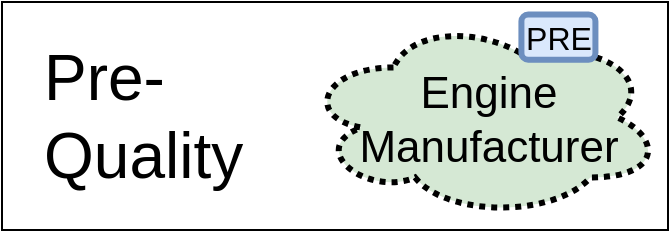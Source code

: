 <mxfile version="14.1.8" type="device" pages="16"><diagram name="iRL-manu-ent-1-qual-pre" id="lrQCM1Hvvk60PSm_WDTy"><mxGraphModel dx="4578" dy="3978" grid="1" gridSize="10" guides="1" tooltips="1" connect="1" arrows="1" fold="1" page="1" pageScale="1" pageWidth="850" pageHeight="1100" math="0" shadow="0"><root><mxCell id="0"/><mxCell id="1" parent="0"/><mxCell id="g5Hd2v3Ie6LRotBXEJoD-1" value="&lt;font style=&quot;font-size: 32px&quot;&gt;Pre-&lt;br&gt;Quality&lt;br&gt;&lt;/font&gt;" style="rounded=0;whiteSpace=wrap;html=1;align=left;fontSize=12;spacingLeft=19;" parent="1" vertex="1"><mxGeometry x="-3141" y="-3080" width="333" height="114" as="geometry"/></mxCell><mxCell id="g5Hd2v3Ie6LRotBXEJoD-2" value="Engine Manufacturer" style="ellipse;shape=cloud;whiteSpace=wrap;html=1;fillColor=#d5e8d4;strokeWidth=3;fontSize=22;dashed=1;dashPattern=1 1;spacingTop=3;spacingLeft=6;" parent="1" vertex="1"><mxGeometry x="-2990" y="-3072.26" width="179" height="100" as="geometry"/></mxCell><mxCell id="g5Hd2v3Ie6LRotBXEJoD-3" value="PRE" style="rounded=1;whiteSpace=wrap;html=1;fillColor=#dae8fc;strokeColor=#6c8ebf;strokeWidth=3;spacing=0;spacingTop=1;fontSize=16;" parent="1" vertex="1"><mxGeometry x="-2881.29" y="-3073.73" width="37" height="22.58" as="geometry"/></mxCell></root></mxGraphModel></diagram><diagram id="jRgEcZpF6pAmbIoYRc1D" name="iRL-manu-ent-2-qual-pre"><mxGraphModel dx="4578" dy="3978" grid="1" gridSize="10" guides="1" tooltips="1" connect="1" arrows="1" fold="1" page="1" pageScale="1" pageWidth="850" pageHeight="1100" math="0" shadow="0"><root><mxCell id="0"/><mxCell id="1" parent="0"/><mxCell id="I3syWjYoq1s-UbCFl5wd-1" value="&lt;span style=&quot;font-size: 32px&quot;&gt;Pre-&lt;br&gt;&lt;/span&gt;&lt;span style=&quot;font-size: 32px&quot;&gt;Quality&lt;/span&gt;" style="rounded=0;whiteSpace=wrap;html=1;align=left;fontSize=12;spacingLeft=19;" parent="1" vertex="1"><mxGeometry x="-3141" y="-3080" width="333" height="114" as="geometry"/></mxCell><mxCell id="I3syWjYoq1s-UbCFl5wd-2" value="Have Order Fulfilled" style="ellipse;shape=cloud;whiteSpace=wrap;html=1;fillColor=#d5e8d4;strokeWidth=3;fontSize=25;dashed=1;dashPattern=1 1;spacingTop=3;spacingLeft=6;" parent="1" vertex="1"><mxGeometry x="-2976.37" y="-3072.26" width="165.37" height="100" as="geometry"/></mxCell><mxCell id="I3syWjYoq1s-UbCFl5wd-3" value="PRE" style="rounded=1;whiteSpace=wrap;html=1;fillColor=#dae8fc;strokeColor=#6c8ebf;strokeWidth=3;spacing=0;spacingTop=1;fontSize=16;" parent="1" vertex="1"><mxGeometry x="-2881.29" y="-3073.73" width="37" height="22.58" as="geometry"/></mxCell></root></mxGraphModel></diagram><diagram id="zBmDgi2XzJmhAONFBeY-" name="iRL-manu-ent-3-qual-pre"><mxGraphModel dx="4578" dy="3978" grid="1" gridSize="10" guides="1" tooltips="1" connect="1" arrows="1" fold="1" page="1" pageScale="1" pageWidth="850" pageHeight="1100" math="0" shadow="0"><root><mxCell id="0"/><mxCell id="1" parent="0"/><mxCell id="761IrLgYtRvVWB0lchtt-1" value="&lt;span style=&quot;font-size: 32px&quot;&gt;Pre-&lt;br&gt;&lt;/span&gt;&lt;span style=&quot;font-size: 32px&quot;&gt;Quality&lt;/span&gt;" style="rounded=0;whiteSpace=wrap;html=1;align=left;fontSize=12;spacingLeft=19;" parent="1" vertex="1"><mxGeometry x="-3141" y="-3080" width="333" height="114" as="geometry"/></mxCell><mxCell id="761IrLgYtRvVWB0lchtt-2" value="Acquire&lt;br&gt;Parts" style="ellipse;shape=cloud;whiteSpace=wrap;html=1;fillColor=#d5e8d4;strokeWidth=3;fontSize=25;dashed=1;dashPattern=1 1;spacingTop=3;spacingLeft=6;" parent="1" vertex="1"><mxGeometry x="-2976.37" y="-3072.26" width="165.37" height="100" as="geometry"/></mxCell><mxCell id="761IrLgYtRvVWB0lchtt-3" value="PRE" style="rounded=1;whiteSpace=wrap;html=1;fillColor=#dae8fc;strokeColor=#6c8ebf;strokeWidth=3;spacing=0;spacingTop=1;fontSize=16;" parent="1" vertex="1"><mxGeometry x="-2881.29" y="-3073.73" width="37" height="22.58" as="geometry"/></mxCell></root></mxGraphModel></diagram><diagram id="1IxjrtlEPSZ1EHy36e9s" name="iRL-manu-ent-4-qual-pre"><mxGraphModel dx="4578" dy="3978" grid="1" gridSize="10" guides="1" tooltips="1" connect="1" arrows="1" fold="1" page="1" pageScale="1" pageWidth="850" pageHeight="1100" math="0" shadow="0"><root><mxCell id="0"/><mxCell id="1" parent="0"/><mxCell id="NtpCEMAwIqCrUUdZFaZH-1" value="&lt;span style=&quot;font-size: 32px&quot;&gt;Pre-&lt;br&gt;&lt;/span&gt;&lt;span style=&quot;font-size: 32px&quot;&gt;Quality&lt;/span&gt;" style="rounded=0;whiteSpace=wrap;html=1;align=left;fontSize=12;spacingLeft=19;" parent="1" vertex="1"><mxGeometry x="-3141" y="-3080" width="333" height="114" as="geometry"/></mxCell><mxCell id="NtpCEMAwIqCrUUdZFaZH-2" value="Have Engine Assembled" style="ellipse;shape=cloud;whiteSpace=wrap;html=1;fillColor=#d5e8d4;strokeWidth=3;fontSize=23;dashed=1;dashPattern=1 1;spacingTop=3;spacingLeft=6;" parent="1" vertex="1"><mxGeometry x="-2976.37" y="-3072.26" width="165.37" height="100" as="geometry"/></mxCell><mxCell id="NtpCEMAwIqCrUUdZFaZH-3" value="PRE" style="rounded=1;whiteSpace=wrap;html=1;fillColor=#dae8fc;strokeColor=#6c8ebf;strokeWidth=3;spacing=0;spacingTop=1;fontSize=16;" parent="1" vertex="1"><mxGeometry x="-2881.29" y="-3073.73" width="37" height="22.58" as="geometry"/></mxCell></root></mxGraphModel></diagram><diagram id="mF4jjamFUtdUcgxOceSQ" name="iRL-manu-ent-5-qual-pre"><mxGraphModel dx="4578" dy="3978" grid="1" gridSize="10" guides="1" tooltips="1" connect="1" arrows="1" fold="1" page="1" pageScale="1" pageWidth="850" pageHeight="1100" math="0" shadow="0"><root><mxCell id="0"/><mxCell id="1" parent="0"/><mxCell id="OYXicwAdGRIC5kWvz_h0-1" value="&lt;span style=&quot;font-size: 32px&quot;&gt;Pre-&lt;br&gt;&lt;/span&gt;&lt;span style=&quot;font-size: 32px&quot;&gt;Quality&lt;/span&gt;" style="rounded=0;whiteSpace=wrap;html=1;align=left;fontSize=12;spacingLeft=19;" parent="1" vertex="1"><mxGeometry x="-3141" y="-3080" width="333" height="114" as="geometry"/></mxCell><mxCell id="OYXicwAdGRIC5kWvz_h0-2" value="Assemble Engine in &lt;br&gt;House" style="ellipse;shape=cloud;whiteSpace=wrap;html=1;fillColor=#d5e8d4;strokeWidth=3;fontSize=23;dashed=1;dashPattern=1 1;spacingTop=3;spacingLeft=6;" parent="1" vertex="1"><mxGeometry x="-2990" y="-3072.26" width="179" height="100" as="geometry"/></mxCell><mxCell id="OYXicwAdGRIC5kWvz_h0-3" value="PRE" style="rounded=1;whiteSpace=wrap;html=1;fillColor=#dae8fc;strokeColor=#6c8ebf;strokeWidth=3;spacing=0;spacingTop=1;fontSize=16;" parent="1" vertex="1"><mxGeometry x="-2881.29" y="-3073.73" width="37" height="22.58" as="geometry"/></mxCell></root></mxGraphModel></diagram><diagram id="vYKbGq_c37cxqWt-kweQ" name="iRL-manu-ent-6-qual-pre"><mxGraphModel dx="4578" dy="3978" grid="1" gridSize="10" guides="1" tooltips="1" connect="1" arrows="1" fold="1" page="1" pageScale="1" pageWidth="850" pageHeight="1100" math="0" shadow="0"><root><mxCell id="0"/><mxCell id="1" parent="0"/><mxCell id="O4DqiR2TGs2n5FSphBYU-1" value="&lt;span style=&quot;font-size: 32px&quot;&gt;Pre-&lt;br&gt;&lt;/span&gt;&lt;span style=&quot;font-size: 32px&quot;&gt;Quality&lt;/span&gt;" style="rounded=0;whiteSpace=wrap;html=1;align=left;fontSize=12;spacingLeft=19;" parent="1" vertex="1"><mxGeometry x="-3141" y="-3080" width="333" height="114" as="geometry"/></mxCell><mxCell id="O4DqiR2TGs2n5FSphBYU-2" value="Outsource Assembly" style="ellipse;shape=cloud;whiteSpace=wrap;html=1;fillColor=#d5e8d4;strokeWidth=3;fontSize=25;dashed=1;dashPattern=1 1;spacingTop=3;spacingLeft=6;" parent="1" vertex="1"><mxGeometry x="-2976.37" y="-3072.26" width="165.37" height="100" as="geometry"/></mxCell><mxCell id="O4DqiR2TGs2n5FSphBYU-3" value="PRE" style="rounded=1;whiteSpace=wrap;html=1;fillColor=#dae8fc;strokeColor=#6c8ebf;strokeWidth=3;spacing=0;spacingTop=1;fontSize=16;" parent="1" vertex="1"><mxGeometry x="-2881.29" y="-3073.73" width="37" height="22.58" as="geometry"/></mxCell></root></mxGraphModel></diagram><diagram id="Au_eIEvgqQtElC9Wct7o" name="iRL-manu-ent-7-qual-pre"><mxGraphModel dx="4578" dy="3978" grid="1" gridSize="10" guides="1" tooltips="1" connect="1" arrows="1" fold="1" page="1" pageScale="1" pageWidth="850" pageHeight="1100" math="0" shadow="0"><root><mxCell id="0"/><mxCell id="1" parent="0"/><mxCell id="2n2lkIucn3PCyY-ehGDb-1" value="&lt;span style=&quot;font-size: 32px&quot;&gt;Pre-&lt;br&gt;&lt;/span&gt;&lt;span style=&quot;font-size: 32px&quot;&gt;Quality&lt;/span&gt;" style="rounded=0;whiteSpace=wrap;html=1;align=left;fontSize=12;spacingLeft=19;" parent="1" vertex="1"><mxGeometry x="-3141" y="-3080" width="333" height="114" as="geometry"/></mxCell><mxCell id="2n2lkIucn3PCyY-ehGDb-2" value="Parts&lt;br style=&quot;font-size: 21px&quot;&gt;Acquired in&lt;br&gt;Time" style="ellipse;shape=cloud;whiteSpace=wrap;html=1;fillColor=#d5e8d4;strokeWidth=3;fontSize=21;dashed=1;dashPattern=1 1;spacingTop=3;spacingLeft=6;" parent="1" vertex="1"><mxGeometry x="-2976.37" y="-3072.26" width="165.37" height="100" as="geometry"/></mxCell><mxCell id="2n2lkIucn3PCyY-ehGDb-3" value="PRE" style="rounded=1;whiteSpace=wrap;html=1;fillColor=#dae8fc;strokeColor=#6c8ebf;strokeWidth=3;spacing=0;spacingTop=1;fontSize=16;" parent="1" vertex="1"><mxGeometry x="-2881.29" y="-3073.73" width="37" height="22.58" as="geometry"/></mxCell></root></mxGraphModel></diagram><diagram id="4KhcXFip8CfWlh6ND8Yw" name="iRL-manu-ent-8-qual-pre"><mxGraphModel dx="4578" dy="3978" grid="1" gridSize="10" guides="1" tooltips="1" connect="1" arrows="1" fold="1" page="1" pageScale="1" pageWidth="850" pageHeight="1100" math="0" shadow="0"><root><mxCell id="0"/><mxCell id="1" parent="0"/><mxCell id="5SQnaP1YNbZlhF9Mh_A0-1" value="&lt;span style=&quot;font-size: 32px&quot;&gt;Pre-&lt;br&gt;&lt;/span&gt;&lt;span style=&quot;font-size: 32px&quot;&gt;Quality&lt;/span&gt;" style="rounded=0;whiteSpace=wrap;html=1;align=left;fontSize=12;spacingLeft=19;" parent="1" vertex="1"><mxGeometry x="-3141" y="-3080" width="333" height="114" as="geometry"/></mxCell><mxCell id="5SQnaP1YNbZlhF9Mh_A0-2" value="Parts&lt;br&gt;Acquired &lt;br style=&quot;font-size: 22px&quot;&gt;Late" style="ellipse;shape=cloud;whiteSpace=wrap;html=1;fillColor=#d5e8d4;strokeWidth=3;fontSize=22;dashed=1;dashPattern=1 1;spacingTop=3;spacingLeft=6;" parent="1" vertex="1"><mxGeometry x="-2976.37" y="-3072.26" width="165.37" height="100" as="geometry"/></mxCell><mxCell id="5SQnaP1YNbZlhF9Mh_A0-3" value="PRE" style="rounded=1;whiteSpace=wrap;html=1;fillColor=#dae8fc;strokeColor=#6c8ebf;strokeWidth=3;spacing=0;spacingTop=1;fontSize=16;" parent="1" vertex="1"><mxGeometry x="-2881.29" y="-3073.73" width="37" height="22.58" as="geometry"/></mxCell></root></mxGraphModel></diagram><diagram id="FeQZBwoRJbgXJpnwxUOL" name="iRL-manu-ent-9-qual-pre"><mxGraphModel dx="4578" dy="3978" grid="1" gridSize="10" guides="1" tooltips="1" connect="1" arrows="1" fold="1" page="1" pageScale="1" pageWidth="850" pageHeight="1100" math="0" shadow="0"><root><mxCell id="0"/><mxCell id="1" parent="0"/><mxCell id="xsr1Yxb8ztke988KuUA9-1" value="&lt;span style=&quot;font-size: 32px&quot;&gt;Pre-&lt;br&gt;&lt;/span&gt;&lt;span style=&quot;font-size: 32px&quot;&gt;Quality&lt;/span&gt;" style="rounded=0;whiteSpace=wrap;html=1;align=left;fontSize=12;spacingLeft=19;" parent="1" vertex="1"><mxGeometry x="-3141" y="-3080" width="333" height="114" as="geometry"/></mxCell><mxCell id="xsr1Yxb8ztke988KuUA9-2" value="Parts Never Acquired" style="ellipse;shape=cloud;whiteSpace=wrap;html=1;fillColor=#d5e8d4;strokeWidth=3;fontSize=23;dashed=1;dashPattern=1 1;spacingTop=3;spacingLeft=6;" parent="1" vertex="1"><mxGeometry x="-2976.37" y="-3072.26" width="165.37" height="100" as="geometry"/></mxCell><mxCell id="xsr1Yxb8ztke988KuUA9-3" value="PRE" style="rounded=1;whiteSpace=wrap;html=1;fillColor=#dae8fc;strokeColor=#6c8ebf;strokeWidth=3;spacing=0;spacingTop=1;fontSize=16;" parent="1" vertex="1"><mxGeometry x="-2881.29" y="-3073.73" width="37" height="22.58" as="geometry"/></mxCell></root></mxGraphModel></diagram><diagram id="P1F7y5oBeZOF15YZMAfe" name="iRL-manu-ent-10-qual-pre"><mxGraphModel dx="4578" dy="3978" grid="1" gridSize="10" guides="1" tooltips="1" connect="1" arrows="1" fold="1" page="1" pageScale="1" pageWidth="850" pageHeight="1100" math="0" shadow="0"><root><mxCell id="0"/><mxCell id="1" parent="0"/><mxCell id="__EfEoWGJQNgCjYYxiuT-1" value="&lt;span style=&quot;font-size: 32px&quot;&gt;Pre-&lt;br&gt;&lt;/span&gt;&lt;span style=&quot;font-size: 32px&quot;&gt;Quality&lt;/span&gt;" style="rounded=0;whiteSpace=wrap;html=1;align=left;fontSize=12;spacingLeft=9;" parent="1" vertex="1"><mxGeometry x="-3141" y="-3080" width="333" height="114" as="geometry"/></mxCell><mxCell id="__EfEoWGJQNgCjYYxiuT-2" value="Order is Cancelled" style="ellipse;shape=cloud;whiteSpace=wrap;html=1;fillColor=#d5e8d4;strokeWidth=3;fontSize=25;dashed=1;dashPattern=1 1;spacingTop=3;spacingLeft=6;" parent="1" vertex="1"><mxGeometry x="-3000" y="-3072.26" width="189" height="100" as="geometry"/></mxCell><mxCell id="__EfEoWGJQNgCjYYxiuT-3" value="PRE" style="rounded=1;whiteSpace=wrap;html=1;fillColor=#dae8fc;strokeColor=#6c8ebf;strokeWidth=3;spacing=0;spacingTop=1;fontSize=16;" parent="1" vertex="1"><mxGeometry x="-2881.29" y="-3073.73" width="37" height="22.58" as="geometry"/></mxCell></root></mxGraphModel></diagram><diagram id="Xo7n9-qTVo7QPiPUUxzN" name="iRL-manu-ent-11-qual-pre"><mxGraphModel dx="4578" dy="3978" grid="1" gridSize="10" guides="1" tooltips="1" connect="1" arrows="1" fold="1" page="1" pageScale="1" pageWidth="850" pageHeight="1100" math="0" shadow="0"><root><mxCell id="0"/><mxCell id="1" parent="0"/><mxCell id="0QE7Tuba71I4ppz35agY-1" value="&lt;span style=&quot;font-size: 32px&quot;&gt;Pre-&lt;br&gt;&lt;/span&gt;&lt;span style=&quot;font-size: 32px&quot;&gt;Quality&lt;/span&gt;" style="rounded=0;whiteSpace=wrap;html=1;align=left;fontSize=12;spacingLeft=19;" parent="1" vertex="1"><mxGeometry x="-3141" y="-3080" width="333" height="114" as="geometry"/></mxCell><mxCell id="0QE7Tuba71I4ppz35agY-2" value="Penalty Is Issued" style="ellipse;shape=cloud;whiteSpace=wrap;html=1;fillColor=#d5e8d4;strokeWidth=3;fontSize=25;dashed=1;dashPattern=1 1;spacingTop=3;spacingLeft=6;" parent="1" vertex="1"><mxGeometry x="-2976.37" y="-3072.26" width="165.37" height="100" as="geometry"/></mxCell><mxCell id="0QE7Tuba71I4ppz35agY-3" value="PRE" style="rounded=1;whiteSpace=wrap;html=1;fillColor=#dae8fc;strokeColor=#6c8ebf;strokeWidth=3;spacing=0;spacingTop=1;fontSize=16;" parent="1" vertex="1"><mxGeometry x="-2881.29" y="-3073.73" width="37" height="22.58" as="geometry"/></mxCell></root></mxGraphModel></diagram><diagram id="enEovX3N7CVmyAMt918q" name="iRL-manu-ent-12-qual-pre"><mxGraphModel dx="4578" dy="3978" grid="1" gridSize="10" guides="1" tooltips="1" connect="1" arrows="1" fold="1" page="1" pageScale="1" pageWidth="850" pageHeight="1100" math="0" shadow="0"><root><mxCell id="0"/><mxCell id="1" parent="0"/><mxCell id="1QzGLjHNmFrcBj1-VQ0T-1" value="&lt;span style=&quot;font-size: 32px&quot;&gt;Pre-&lt;br&gt;&lt;/span&gt;&lt;span style=&quot;font-size: 32px&quot;&gt;Quality&lt;/span&gt;" style="rounded=0;whiteSpace=wrap;html=1;align=left;fontSize=12;spacingLeft=19;" parent="1" vertex="1"><mxGeometry x="-3141" y="-3080" width="333" height="114" as="geometry"/></mxCell><mxCell id="1QzGLjHNmFrcBj1-VQ0T-2" value="Previous Order was Cancelled" style="ellipse;shape=cloud;whiteSpace=wrap;html=1;fillColor=#d5e8d4;strokeWidth=3;fontSize=19;dashed=1;dashPattern=1 1;spacingTop=3;spacingLeft=6;" parent="1" vertex="1"><mxGeometry x="-2976.37" y="-3072.26" width="165.37" height="100" as="geometry"/></mxCell><mxCell id="1QzGLjHNmFrcBj1-VQ0T-3" value="PRE" style="rounded=1;whiteSpace=wrap;html=1;fillColor=#dae8fc;strokeColor=#6c8ebf;strokeWidth=3;spacing=0;spacingTop=1;fontSize=16;" parent="1" vertex="1"><mxGeometry x="-2881.29" y="-3073.73" width="37" height="22.58" as="geometry"/></mxCell></root></mxGraphModel></diagram><diagram name="iRL-manu-ent-13-qual-pre" id="P5TjuPJcCvfCDk246iFM"><mxGraphModel dx="4578" dy="3978" grid="1" gridSize="10" guides="1" tooltips="1" connect="1" arrows="1" fold="1" page="1" pageScale="1" pageWidth="850" pageHeight="1100" math="0" shadow="0"><root><mxCell id="KZR2G05XeIorMjJvlH5d-0"/><mxCell id="KZR2G05XeIorMjJvlH5d-1" parent="KZR2G05XeIorMjJvlH5d-0"/><mxCell id="innk9Bv-BFT2FKGsmqAB-0" value="&lt;span style=&quot;font-size: 32px&quot;&gt;Pre-&lt;br&gt;&lt;/span&gt;&lt;span style=&quot;font-size: 32px&quot;&gt;Quality&lt;/span&gt;" style="rounded=0;whiteSpace=wrap;html=1;align=left;fontSize=12;spacingLeft=12;" parent="KZR2G05XeIorMjJvlH5d-1" vertex="1"><mxGeometry x="-3141" y="-3080" width="333" height="114" as="geometry"/></mxCell><mxCell id="innk9Bv-BFT2FKGsmqAB-1" value="Reputation" style="ellipse;shape=cloud;whiteSpace=wrap;html=1;fillColor=#d5e8d4;strokeWidth=3;fontSize=25;dashed=1;dashPattern=1 1;spacingTop=3;spacingLeft=6;" parent="KZR2G05XeIorMjJvlH5d-1" vertex="1"><mxGeometry x="-3000" y="-3072.26" width="189" height="100" as="geometry"/></mxCell><mxCell id="innk9Bv-BFT2FKGsmqAB-2" value="PRE" style="rounded=1;whiteSpace=wrap;html=1;fillColor=#dae8fc;strokeColor=#6c8ebf;strokeWidth=3;spacing=0;spacingTop=1;fontSize=16;" parent="KZR2G05XeIorMjJvlH5d-1" vertex="1"><mxGeometry x="-2881.29" y="-3073.73" width="37" height="22.58" as="geometry"/></mxCell></root></mxGraphModel></diagram><diagram id="KmZoFBOVh3dv930wX-Ls" name="iRL-manu-ent-14-qual-pre"><mxGraphModel dx="4578" dy="3978" grid="1" gridSize="10" guides="1" tooltips="1" connect="1" arrows="1" fold="1" page="1" pageScale="1" pageWidth="850" pageHeight="1100" math="0" shadow="0"><root><mxCell id="0"/><mxCell id="1" parent="0"/><mxCell id="L5OK1nTPHZxfNs0KFEj1-1" value="&lt;span style=&quot;font-size: 32px&quot;&gt;Pre-&lt;br&gt;&lt;/span&gt;&lt;span style=&quot;font-size: 32px&quot;&gt;Quality&lt;/span&gt;" style="rounded=0;whiteSpace=wrap;html=1;align=left;fontSize=12;spacingLeft=4;" parent="1" vertex="1"><mxGeometry x="-3141" y="-3080" width="333" height="114" as="geometry"/></mxCell><mxCell id="L5OK1nTPHZxfNs0KFEj1-2" value="Reputation (previous status)" style="ellipse;shape=cloud;whiteSpace=wrap;html=1;fillColor=#d5e8d4;strokeWidth=3;fontSize=25;dashed=1;dashPattern=1 1;spacingTop=3;spacingLeft=6;" parent="1" vertex="1"><mxGeometry x="-3010" y="-3085" width="210" height="117.74" as="geometry"/></mxCell><mxCell id="L5OK1nTPHZxfNs0KFEj1-3" value="PRE" style="rounded=1;whiteSpace=wrap;html=1;fillColor=#dae8fc;strokeColor=#6c8ebf;strokeWidth=3;spacing=0;spacingTop=1;fontSize=16;" parent="1" vertex="1"><mxGeometry x="-2849" y="-3077" width="37" height="22.58" as="geometry"/></mxCell></root></mxGraphModel></diagram><diagram id="z-f1oRtxQ2DnVCABTJv9" name="iRL-manu-ent-15-qual-pre"><mxGraphModel dx="4578" dy="3978" grid="1" gridSize="10" guides="1" tooltips="1" connect="1" arrows="1" fold="1" page="1" pageScale="1" pageWidth="850" pageHeight="1100" math="0" shadow="0"><root><mxCell id="9xhtTEjWszLWZhlTWW6D-0"/><mxCell id="9xhtTEjWszLWZhlTWW6D-1" parent="9xhtTEjWszLWZhlTWW6D-0"/><mxCell id="UeN3r4nEyCo1x6lsllKd-0" value="&lt;span style=&quot;font-size: 32px&quot;&gt;Pre-&lt;br&gt;&lt;/span&gt;&lt;span style=&quot;font-size: 32px&quot;&gt;Quality&lt;/span&gt;" style="rounded=0;whiteSpace=wrap;html=1;align=left;fontSize=12;spacingLeft=4;" vertex="1" parent="9xhtTEjWszLWZhlTWW6D-1"><mxGeometry x="-3141" y="-3080" width="333" height="114" as="geometry"/></mxCell><mxCell id="UeN3r4nEyCo1x6lsllKd-1" value="Good Quality Construction" style="ellipse;shape=cloud;whiteSpace=wrap;html=1;fillColor=#d5e8d4;strokeWidth=3;fontSize=25;dashed=1;dashPattern=1 1;spacingTop=3;spacingLeft=6;" vertex="1" parent="9xhtTEjWszLWZhlTWW6D-1"><mxGeometry x="-3010" y="-3085" width="210" height="117.74" as="geometry"/></mxCell><mxCell id="UeN3r4nEyCo1x6lsllKd-2" value="PRE" style="rounded=1;whiteSpace=wrap;html=1;fillColor=#dae8fc;strokeColor=#6c8ebf;strokeWidth=3;spacing=0;spacingTop=1;fontSize=16;" vertex="1" parent="9xhtTEjWszLWZhlTWW6D-1"><mxGeometry x="-2849" y="-3077" width="37" height="22.58" as="geometry"/></mxCell></root></mxGraphModel></diagram><diagram id="bUHgqxcHSIOVtysn8dwv" name="iRL-manu-ent-15-qual-pre"><mxGraphModel dx="4578" dy="3978" grid="1" gridSize="10" guides="1" tooltips="1" connect="1" arrows="1" fold="1" page="1" pageScale="1" pageWidth="850" pageHeight="1100" math="0" shadow="0"><root><mxCell id="hWMe5dB_HFwwUw68zM5b-0"/><mxCell id="hWMe5dB_HFwwUw68zM5b-1" parent="hWMe5dB_HFwwUw68zM5b-0"/><mxCell id="NwjGem6L3YXyRerGZwPR-0" value="&lt;span style=&quot;font-size: 32px&quot;&gt;Pre-&lt;br&gt;&lt;/span&gt;&lt;span style=&quot;font-size: 32px&quot;&gt;Quality&lt;/span&gt;" style="rounded=0;whiteSpace=wrap;html=1;align=left;fontSize=12;spacingLeft=4;" vertex="1" parent="hWMe5dB_HFwwUw68zM5b-1"><mxGeometry x="-3141" y="-3080" width="333" height="114" as="geometry"/></mxCell><mxCell id="NwjGem6L3YXyRerGZwPR-1" value="Bad Quality Construction" style="ellipse;shape=cloud;whiteSpace=wrap;html=1;fillColor=#d5e8d4;strokeWidth=3;fontSize=25;dashed=1;dashPattern=1 1;spacingTop=3;spacingLeft=6;" vertex="1" parent="hWMe5dB_HFwwUw68zM5b-1"><mxGeometry x="-3010" y="-3085" width="210" height="117.74" as="geometry"/></mxCell><mxCell id="NwjGem6L3YXyRerGZwPR-2" value="PRE" style="rounded=1;whiteSpace=wrap;html=1;fillColor=#dae8fc;strokeColor=#6c8ebf;strokeWidth=3;spacing=0;spacingTop=1;fontSize=16;" vertex="1" parent="hWMe5dB_HFwwUw68zM5b-1"><mxGeometry x="-2849" y="-3077" width="37" height="22.58" as="geometry"/></mxCell></root></mxGraphModel></diagram></mxfile>